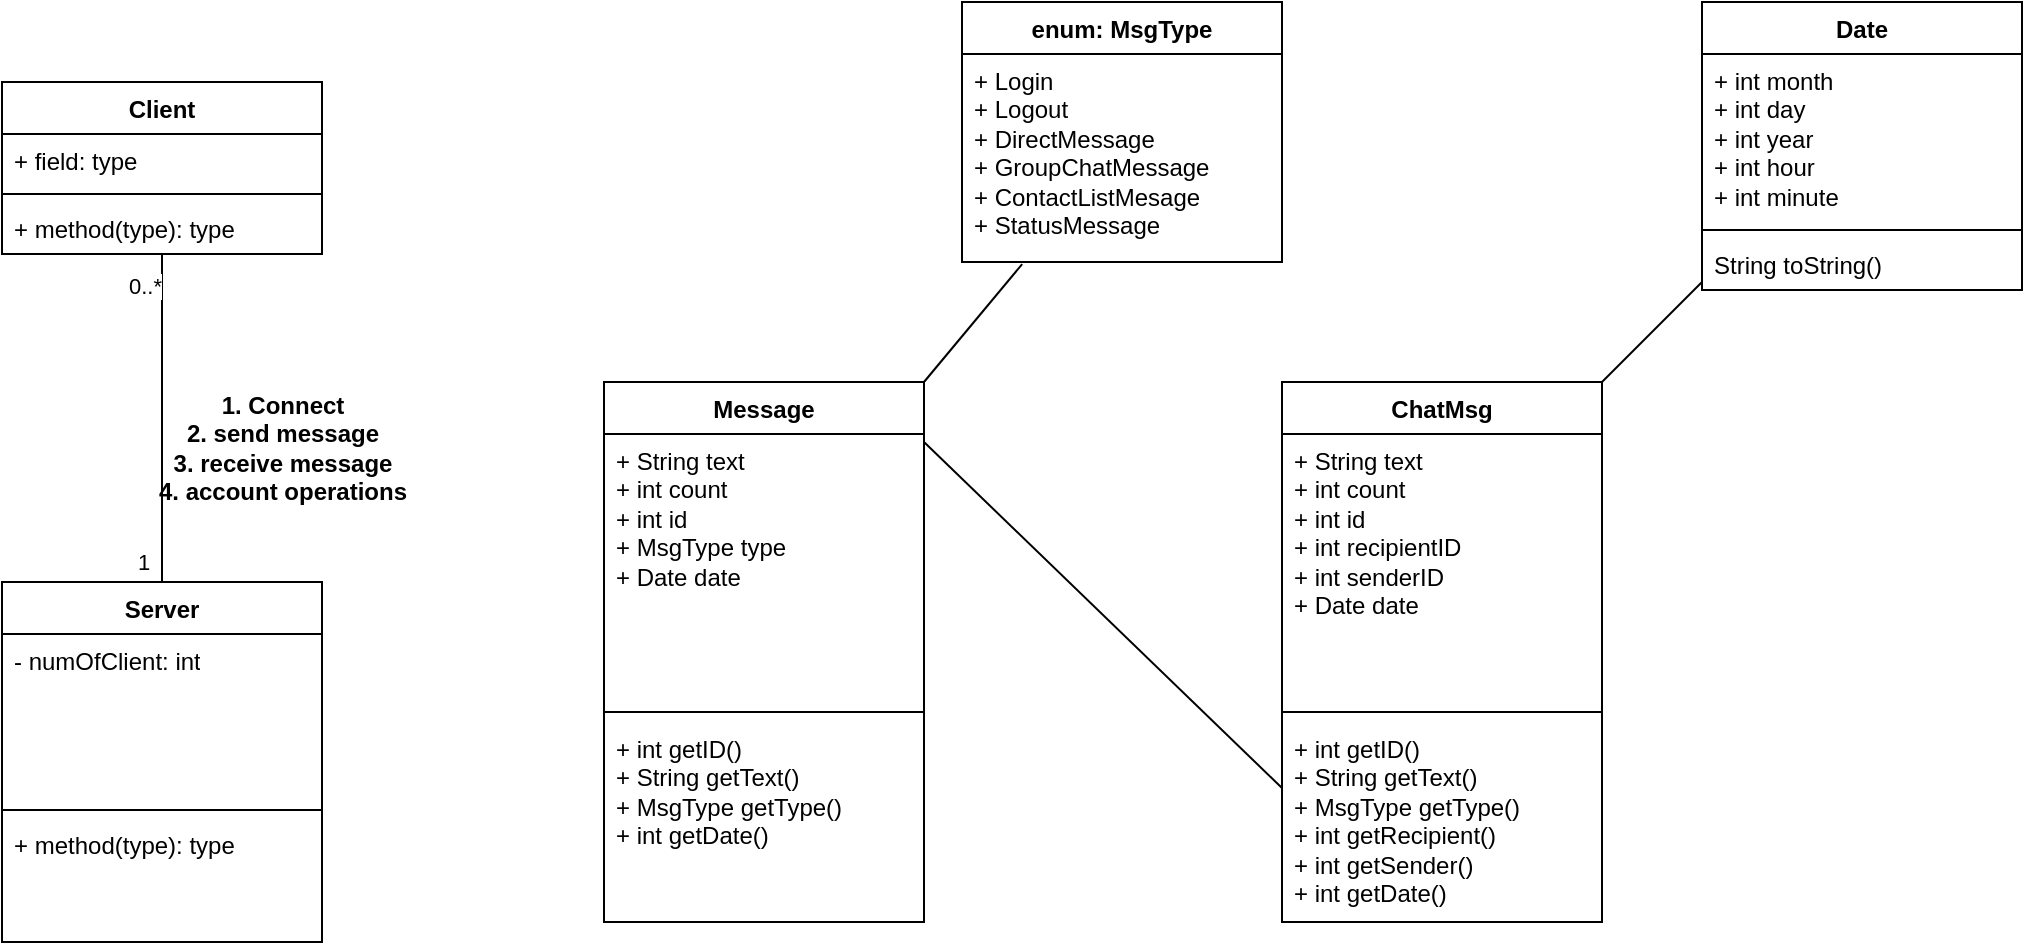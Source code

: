 <mxfile version="24.0.7" type="device" pages="3">
  <diagram name="Client-Server" id="sUV660QRLb9GWtnvWiSY">
    <mxGraphModel dx="1434" dy="746" grid="1" gridSize="10" guides="1" tooltips="1" connect="1" arrows="1" fold="1" page="1" pageScale="1" pageWidth="1654" pageHeight="1169" math="0" shadow="0">
      <root>
        <mxCell id="0" />
        <mxCell id="1" parent="0" />
        <mxCell id="hDeGk5-uMHuenBq9WoeG-1" value="Client" style="swimlane;fontStyle=1;align=center;verticalAlign=top;childLayout=stackLayout;horizontal=1;startSize=26;horizontalStack=0;resizeParent=1;resizeParentMax=0;resizeLast=0;collapsible=1;marginBottom=0;whiteSpace=wrap;html=1;" parent="1" vertex="1">
          <mxGeometry x="250" y="70" width="160" height="86" as="geometry" />
        </mxCell>
        <mxCell id="hDeGk5-uMHuenBq9WoeG-2" value="+ field: type" style="text;strokeColor=none;fillColor=none;align=left;verticalAlign=top;spacingLeft=4;spacingRight=4;overflow=hidden;rotatable=0;points=[[0,0.5],[1,0.5]];portConstraint=eastwest;whiteSpace=wrap;html=1;" parent="hDeGk5-uMHuenBq9WoeG-1" vertex="1">
          <mxGeometry y="26" width="160" height="26" as="geometry" />
        </mxCell>
        <mxCell id="hDeGk5-uMHuenBq9WoeG-3" value="" style="line;strokeWidth=1;fillColor=none;align=left;verticalAlign=middle;spacingTop=-1;spacingLeft=3;spacingRight=3;rotatable=0;labelPosition=right;points=[];portConstraint=eastwest;strokeColor=inherit;" parent="hDeGk5-uMHuenBq9WoeG-1" vertex="1">
          <mxGeometry y="52" width="160" height="8" as="geometry" />
        </mxCell>
        <mxCell id="hDeGk5-uMHuenBq9WoeG-4" value="+ method(type): type" style="text;strokeColor=none;fillColor=none;align=left;verticalAlign=top;spacingLeft=4;spacingRight=4;overflow=hidden;rotatable=0;points=[[0,0.5],[1,0.5]];portConstraint=eastwest;whiteSpace=wrap;html=1;" parent="hDeGk5-uMHuenBq9WoeG-1" vertex="1">
          <mxGeometry y="60" width="160" height="26" as="geometry" />
        </mxCell>
        <mxCell id="hDeGk5-uMHuenBq9WoeG-9" value="Server" style="swimlane;fontStyle=1;align=center;verticalAlign=top;childLayout=stackLayout;horizontal=1;startSize=26;horizontalStack=0;resizeParent=1;resizeParentMax=0;resizeLast=0;collapsible=1;marginBottom=0;whiteSpace=wrap;html=1;" parent="1" vertex="1">
          <mxGeometry x="250" y="320" width="160" height="180" as="geometry" />
        </mxCell>
        <mxCell id="hDeGk5-uMHuenBq9WoeG-10" value="- numOfClient: int&lt;div&gt;&lt;br/&gt;&lt;/div&gt;" style="text;strokeColor=none;fillColor=none;align=left;verticalAlign=top;spacingLeft=4;spacingRight=4;overflow=hidden;rotatable=0;points=[[0,0.5],[1,0.5]];portConstraint=eastwest;whiteSpace=wrap;html=1;" parent="hDeGk5-uMHuenBq9WoeG-9" vertex="1">
          <mxGeometry y="26" width="160" height="84" as="geometry" />
        </mxCell>
        <mxCell id="hDeGk5-uMHuenBq9WoeG-11" value="" style="line;strokeWidth=1;fillColor=none;align=left;verticalAlign=middle;spacingTop=-1;spacingLeft=3;spacingRight=3;rotatable=0;labelPosition=right;points=[];portConstraint=eastwest;strokeColor=inherit;" parent="hDeGk5-uMHuenBq9WoeG-9" vertex="1">
          <mxGeometry y="110" width="160" height="8" as="geometry" />
        </mxCell>
        <mxCell id="hDeGk5-uMHuenBq9WoeG-12" value="+ method(type): type" style="text;strokeColor=none;fillColor=none;align=left;verticalAlign=top;spacingLeft=4;spacingRight=4;overflow=hidden;rotatable=0;points=[[0,0.5],[1,0.5]];portConstraint=eastwest;whiteSpace=wrap;html=1;" parent="hDeGk5-uMHuenBq9WoeG-9" vertex="1">
          <mxGeometry y="118" width="160" height="62" as="geometry" />
        </mxCell>
        <mxCell id="hDeGk5-uMHuenBq9WoeG-13" value="" style="endArrow=none;html=1;edgeStyle=orthogonalEdgeStyle;rounded=0;exitX=0.5;exitY=0;exitDx=0;exitDy=0;" parent="1" source="hDeGk5-uMHuenBq9WoeG-9" target="hDeGk5-uMHuenBq9WoeG-1" edge="1">
          <mxGeometry relative="1" as="geometry">
            <mxPoint x="270" y="170" as="sourcePoint" />
            <mxPoint x="270" y="180" as="targetPoint" />
          </mxGeometry>
        </mxCell>
        <mxCell id="hDeGk5-uMHuenBq9WoeG-14" value="1" style="edgeLabel;resizable=0;html=1;align=left;verticalAlign=bottom;" parent="hDeGk5-uMHuenBq9WoeG-13" connectable="0" vertex="1">
          <mxGeometry x="-1" relative="1" as="geometry">
            <mxPoint x="-14" y="-2" as="offset" />
          </mxGeometry>
        </mxCell>
        <mxCell id="hDeGk5-uMHuenBq9WoeG-15" value="0..*" style="edgeLabel;resizable=0;html=1;align=right;verticalAlign=bottom;" parent="hDeGk5-uMHuenBq9WoeG-13" connectable="0" vertex="1">
          <mxGeometry x="1" relative="1" as="geometry">
            <mxPoint y="24" as="offset" />
          </mxGeometry>
        </mxCell>
        <mxCell id="Pb_GMYueLFtet9eYSyQK-1" value="1. Connect&lt;br&gt;2. send message&lt;br&gt;3. receive message&lt;br&gt;4. account operations" style="text;align=center;fontStyle=1;verticalAlign=middle;spacingLeft=3;spacingRight=3;strokeColor=none;rotatable=0;points=[[0,0.5],[1,0.5]];portConstraint=eastwest;html=1;" parent="1" vertex="1">
          <mxGeometry x="350" y="240" width="80" height="26" as="geometry" />
        </mxCell>
        <mxCell id="ZTpNmbSx1zbhIae3Pj05-1" value="Message" style="swimlane;fontStyle=1;align=center;verticalAlign=top;childLayout=stackLayout;horizontal=1;startSize=26;horizontalStack=0;resizeParent=1;resizeParentMax=0;resizeLast=0;collapsible=1;marginBottom=0;whiteSpace=wrap;html=1;" parent="1" vertex="1">
          <mxGeometry x="551" y="220" width="160" height="270" as="geometry" />
        </mxCell>
        <mxCell id="ZTpNmbSx1zbhIae3Pj05-2" value="+ String text&lt;div&gt;+ int count&lt;/div&gt;&lt;div&gt;+ int id&lt;/div&gt;&lt;div&gt;+ MsgType type&lt;/div&gt;&lt;div&gt;+ Date date&lt;/div&gt;" style="text;strokeColor=none;fillColor=none;align=left;verticalAlign=top;spacingLeft=4;spacingRight=4;overflow=hidden;rotatable=0;points=[[0,0.5],[1,0.5]];portConstraint=eastwest;whiteSpace=wrap;html=1;" parent="ZTpNmbSx1zbhIae3Pj05-1" vertex="1">
          <mxGeometry y="26" width="160" height="134" as="geometry" />
        </mxCell>
        <mxCell id="ZTpNmbSx1zbhIae3Pj05-3" value="" style="line;strokeWidth=1;fillColor=none;align=left;verticalAlign=middle;spacingTop=-1;spacingLeft=3;spacingRight=3;rotatable=0;labelPosition=right;points=[];portConstraint=eastwest;strokeColor=inherit;" parent="ZTpNmbSx1zbhIae3Pj05-1" vertex="1">
          <mxGeometry y="160" width="160" height="10" as="geometry" />
        </mxCell>
        <mxCell id="ZTpNmbSx1zbhIae3Pj05-4" value="+ int getID()&lt;div&gt;+ String getText()&lt;/div&gt;&lt;div&gt;+ MsgType getType()&lt;/div&gt;&lt;div&gt;&lt;span style=&quot;background-color: initial;&quot;&gt;+ int getDate()&lt;/span&gt;&lt;/div&gt;" style="text;strokeColor=none;fillColor=none;align=left;verticalAlign=top;spacingLeft=4;spacingRight=4;overflow=hidden;rotatable=0;points=[[0,0.5],[1,0.5]];portConstraint=eastwest;whiteSpace=wrap;html=1;" parent="ZTpNmbSx1zbhIae3Pj05-1" vertex="1">
          <mxGeometry y="170" width="160" height="100" as="geometry" />
        </mxCell>
        <mxCell id="A-PyiBiON7RzgaEijRrb-1" value="enum: MsgType" style="swimlane;fontStyle=1;align=center;verticalAlign=top;childLayout=stackLayout;horizontal=1;startSize=26;horizontalStack=0;resizeParent=1;resizeParentMax=0;resizeLast=0;collapsible=1;marginBottom=0;whiteSpace=wrap;html=1;" vertex="1" parent="1">
          <mxGeometry x="730" y="30" width="160" height="130" as="geometry" />
        </mxCell>
        <mxCell id="A-PyiBiON7RzgaEijRrb-2" value="+ Login&lt;div&gt;+ Logout&lt;/div&gt;&lt;div&gt;+ DirectMessage&lt;/div&gt;&lt;div&gt;+ GroupChatMessage&lt;/div&gt;&lt;div&gt;+ ContactListMesage&lt;/div&gt;&lt;div&gt;+ StatusMessage&lt;/div&gt;" style="text;strokeColor=none;fillColor=none;align=left;verticalAlign=top;spacingLeft=4;spacingRight=4;overflow=hidden;rotatable=0;points=[[0,0.5],[1,0.5]];portConstraint=eastwest;whiteSpace=wrap;html=1;" vertex="1" parent="A-PyiBiON7RzgaEijRrb-1">
          <mxGeometry y="26" width="160" height="104" as="geometry" />
        </mxCell>
        <mxCell id="A-PyiBiON7RzgaEijRrb-5" value="Date" style="swimlane;fontStyle=1;align=center;verticalAlign=top;childLayout=stackLayout;horizontal=1;startSize=26;horizontalStack=0;resizeParent=1;resizeParentMax=0;resizeLast=0;collapsible=1;marginBottom=0;whiteSpace=wrap;html=1;" vertex="1" parent="1">
          <mxGeometry x="1100" y="30" width="160" height="144" as="geometry" />
        </mxCell>
        <mxCell id="A-PyiBiON7RzgaEijRrb-6" value="+ int month&lt;div&gt;+ int day&lt;/div&gt;&lt;div&gt;+ int year&lt;/div&gt;&lt;div&gt;+ int hour&lt;/div&gt;&lt;div&gt;+ int minute&lt;/div&gt;&lt;div&gt;&lt;br&gt;&lt;/div&gt;" style="text;strokeColor=none;fillColor=none;align=left;verticalAlign=top;spacingLeft=4;spacingRight=4;overflow=hidden;rotatable=0;points=[[0,0.5],[1,0.5]];portConstraint=eastwest;whiteSpace=wrap;html=1;" vertex="1" parent="A-PyiBiON7RzgaEijRrb-5">
          <mxGeometry y="26" width="160" height="84" as="geometry" />
        </mxCell>
        <mxCell id="A-PyiBiON7RzgaEijRrb-7" value="" style="line;strokeWidth=1;fillColor=none;align=left;verticalAlign=middle;spacingTop=-1;spacingLeft=3;spacingRight=3;rotatable=0;labelPosition=right;points=[];portConstraint=eastwest;strokeColor=inherit;" vertex="1" parent="A-PyiBiON7RzgaEijRrb-5">
          <mxGeometry y="110" width="160" height="8" as="geometry" />
        </mxCell>
        <mxCell id="A-PyiBiON7RzgaEijRrb-8" value="String toString()" style="text;strokeColor=none;fillColor=none;align=left;verticalAlign=top;spacingLeft=4;spacingRight=4;overflow=hidden;rotatable=0;points=[[0,0.5],[1,0.5]];portConstraint=eastwest;whiteSpace=wrap;html=1;" vertex="1" parent="A-PyiBiON7RzgaEijRrb-5">
          <mxGeometry y="118" width="160" height="26" as="geometry" />
        </mxCell>
        <mxCell id="A-PyiBiON7RzgaEijRrb-9" value="ChatMsg" style="swimlane;fontStyle=1;align=center;verticalAlign=top;childLayout=stackLayout;horizontal=1;startSize=26;horizontalStack=0;resizeParent=1;resizeParentMax=0;resizeLast=0;collapsible=1;marginBottom=0;whiteSpace=wrap;html=1;" vertex="1" parent="1">
          <mxGeometry x="890" y="220" width="160" height="270" as="geometry" />
        </mxCell>
        <mxCell id="A-PyiBiON7RzgaEijRrb-10" value="+ String text&lt;div&gt;+ int count&lt;/div&gt;&lt;div&gt;+ int id&lt;/div&gt;&lt;div&gt;&lt;div&gt;+ int recipientID&lt;/div&gt;&lt;div&gt;+ int senderID&lt;/div&gt;&lt;/div&gt;&lt;div&gt;+ Date date&lt;/div&gt;" style="text;strokeColor=none;fillColor=none;align=left;verticalAlign=top;spacingLeft=4;spacingRight=4;overflow=hidden;rotatable=0;points=[[0,0.5],[1,0.5]];portConstraint=eastwest;whiteSpace=wrap;html=1;" vertex="1" parent="A-PyiBiON7RzgaEijRrb-9">
          <mxGeometry y="26" width="160" height="134" as="geometry" />
        </mxCell>
        <mxCell id="A-PyiBiON7RzgaEijRrb-11" value="" style="line;strokeWidth=1;fillColor=none;align=left;verticalAlign=middle;spacingTop=-1;spacingLeft=3;spacingRight=3;rotatable=0;labelPosition=right;points=[];portConstraint=eastwest;strokeColor=inherit;" vertex="1" parent="A-PyiBiON7RzgaEijRrb-9">
          <mxGeometry y="160" width="160" height="10" as="geometry" />
        </mxCell>
        <mxCell id="A-PyiBiON7RzgaEijRrb-12" value="+ int getID()&lt;div&gt;+ String getText()&lt;/div&gt;&lt;div&gt;+ MsgType getType()&lt;/div&gt;&lt;div&gt;+ int getRecipient()&lt;/div&gt;&lt;div&gt;+ int getSender()&lt;/div&gt;&lt;div&gt;+ int getDate()&lt;/div&gt;" style="text;strokeColor=none;fillColor=none;align=left;verticalAlign=top;spacingLeft=4;spacingRight=4;overflow=hidden;rotatable=0;points=[[0,0.5],[1,0.5]];portConstraint=eastwest;whiteSpace=wrap;html=1;" vertex="1" parent="A-PyiBiON7RzgaEijRrb-9">
          <mxGeometry y="170" width="160" height="100" as="geometry" />
        </mxCell>
        <mxCell id="A-PyiBiON7RzgaEijRrb-13" value="" style="endArrow=none;html=1;rounded=0;entryX=0.188;entryY=1.01;entryDx=0;entryDy=0;entryPerimeter=0;" edge="1" parent="1" target="A-PyiBiON7RzgaEijRrb-2">
          <mxGeometry width="50" height="50" relative="1" as="geometry">
            <mxPoint x="711" y="220" as="sourcePoint" />
            <mxPoint x="761" y="170" as="targetPoint" />
          </mxGeometry>
        </mxCell>
        <mxCell id="A-PyiBiON7RzgaEijRrb-14" value="" style="endArrow=none;html=1;rounded=0;entryX=0;entryY=0.33;entryDx=0;entryDy=0;entryPerimeter=0;" edge="1" parent="1" target="A-PyiBiON7RzgaEijRrb-12">
          <mxGeometry width="50" height="50" relative="1" as="geometry">
            <mxPoint x="711" y="250" as="sourcePoint" />
            <mxPoint x="761" y="200" as="targetPoint" />
          </mxGeometry>
        </mxCell>
        <mxCell id="A-PyiBiON7RzgaEijRrb-15" value="" style="endArrow=none;html=1;rounded=0;" edge="1" parent="1">
          <mxGeometry width="50" height="50" relative="1" as="geometry">
            <mxPoint x="1050" y="220" as="sourcePoint" />
            <mxPoint x="1100" y="170" as="targetPoint" />
          </mxGeometry>
        </mxCell>
      </root>
    </mxGraphModel>
  </diagram>
  <diagram id="7dEEv1CiIGa3f9v5cvAZ" name="Client">
    <mxGraphModel dx="1080" dy="615" grid="1" gridSize="10" guides="1" tooltips="1" connect="1" arrows="1" fold="1" page="1" pageScale="1" pageWidth="1654" pageHeight="1169" math="0" shadow="0">
      <root>
        <mxCell id="0" />
        <mxCell id="1" parent="0" />
        <mxCell id="qlGP9i0c9qMwpgche674-63" value="" style="html=1;whiteSpace=wrap;" parent="1" vertex="1">
          <mxGeometry x="310" y="170" width="740" height="580" as="geometry" />
        </mxCell>
        <mxCell id="49RTNiTCRd8xEN8y8V98-1" value="GUI" style="swimlane;fontStyle=1;align=center;verticalAlign=top;childLayout=stackLayout;horizontal=1;startSize=26;horizontalStack=0;resizeParent=1;resizeParentMax=0;resizeLast=0;collapsible=1;marginBottom=0;whiteSpace=wrap;html=1;" parent="1" vertex="1">
          <mxGeometry x="370" y="210" width="160" height="86" as="geometry" />
        </mxCell>
        <mxCell id="49RTNiTCRd8xEN8y8V98-2" value="+ field: type" style="text;strokeColor=none;fillColor=none;align=left;verticalAlign=top;spacingLeft=4;spacingRight=4;overflow=hidden;rotatable=0;points=[[0,0.5],[1,0.5]];portConstraint=eastwest;whiteSpace=wrap;html=1;" parent="49RTNiTCRd8xEN8y8V98-1" vertex="1">
          <mxGeometry y="26" width="160" height="26" as="geometry" />
        </mxCell>
        <mxCell id="49RTNiTCRd8xEN8y8V98-3" value="" style="line;strokeWidth=1;fillColor=none;align=left;verticalAlign=middle;spacingTop=-1;spacingLeft=3;spacingRight=3;rotatable=0;labelPosition=right;points=[];portConstraint=eastwest;strokeColor=inherit;" parent="49RTNiTCRd8xEN8y8V98-1" vertex="1">
          <mxGeometry y="52" width="160" height="8" as="geometry" />
        </mxCell>
        <mxCell id="49RTNiTCRd8xEN8y8V98-4" value="+ method(type): type" style="text;strokeColor=none;fillColor=none;align=left;verticalAlign=top;spacingLeft=4;spacingRight=4;overflow=hidden;rotatable=0;points=[[0,0.5],[1,0.5]];portConstraint=eastwest;whiteSpace=wrap;html=1;" parent="49RTNiTCRd8xEN8y8V98-1" vertex="1">
          <mxGeometry y="60" width="160" height="26" as="geometry" />
        </mxCell>
        <mxCell id="49RTNiTCRd8xEN8y8V98-5" value="Model" style="swimlane;fontStyle=1;align=center;verticalAlign=top;childLayout=stackLayout;horizontal=1;startSize=26;horizontalStack=0;resizeParent=1;resizeParentMax=0;resizeLast=0;collapsible=1;marginBottom=0;whiteSpace=wrap;html=1;" parent="1" vertex="1">
          <mxGeometry x="830" y="210" width="160" height="86" as="geometry" />
        </mxCell>
        <mxCell id="49RTNiTCRd8xEN8y8V98-6" value="+ field: type" style="text;strokeColor=none;fillColor=none;align=left;verticalAlign=top;spacingLeft=4;spacingRight=4;overflow=hidden;rotatable=0;points=[[0,0.5],[1,0.5]];portConstraint=eastwest;whiteSpace=wrap;html=1;" parent="49RTNiTCRd8xEN8y8V98-5" vertex="1">
          <mxGeometry y="26" width="160" height="26" as="geometry" />
        </mxCell>
        <mxCell id="49RTNiTCRd8xEN8y8V98-7" value="" style="line;strokeWidth=1;fillColor=none;align=left;verticalAlign=middle;spacingTop=-1;spacingLeft=3;spacingRight=3;rotatable=0;labelPosition=right;points=[];portConstraint=eastwest;strokeColor=inherit;" parent="49RTNiTCRd8xEN8y8V98-5" vertex="1">
          <mxGeometry y="52" width="160" height="8" as="geometry" />
        </mxCell>
        <mxCell id="49RTNiTCRd8xEN8y8V98-8" value="+ method(type): type" style="text;strokeColor=none;fillColor=none;align=left;verticalAlign=top;spacingLeft=4;spacingRight=4;overflow=hidden;rotatable=0;points=[[0,0.5],[1,0.5]];portConstraint=eastwest;whiteSpace=wrap;html=1;" parent="49RTNiTCRd8xEN8y8V98-5" vertex="1">
          <mxGeometry y="60" width="160" height="26" as="geometry" />
        </mxCell>
        <mxCell id="49RTNiTCRd8xEN8y8V98-9" value="Controller" style="swimlane;fontStyle=1;align=center;verticalAlign=top;childLayout=stackLayout;horizontal=1;startSize=26;horizontalStack=0;resizeParent=1;resizeParentMax=0;resizeLast=0;collapsible=1;marginBottom=0;whiteSpace=wrap;html=1;" parent="1" vertex="1">
          <mxGeometry x="580" y="330" width="160" height="86" as="geometry" />
        </mxCell>
        <mxCell id="49RTNiTCRd8xEN8y8V98-10" value="+ field: type" style="text;strokeColor=none;fillColor=none;align=left;verticalAlign=top;spacingLeft=4;spacingRight=4;overflow=hidden;rotatable=0;points=[[0,0.5],[1,0.5]];portConstraint=eastwest;whiteSpace=wrap;html=1;" parent="49RTNiTCRd8xEN8y8V98-9" vertex="1">
          <mxGeometry y="26" width="160" height="26" as="geometry" />
        </mxCell>
        <mxCell id="49RTNiTCRd8xEN8y8V98-11" value="" style="line;strokeWidth=1;fillColor=none;align=left;verticalAlign=middle;spacingTop=-1;spacingLeft=3;spacingRight=3;rotatable=0;labelPosition=right;points=[];portConstraint=eastwest;strokeColor=inherit;" parent="49RTNiTCRd8xEN8y8V98-9" vertex="1">
          <mxGeometry y="52" width="160" height="8" as="geometry" />
        </mxCell>
        <mxCell id="49RTNiTCRd8xEN8y8V98-12" value="+ method(type): type" style="text;strokeColor=none;fillColor=none;align=left;verticalAlign=top;spacingLeft=4;spacingRight=4;overflow=hidden;rotatable=0;points=[[0,0.5],[1,0.5]];portConstraint=eastwest;whiteSpace=wrap;html=1;" parent="49RTNiTCRd8xEN8y8V98-9" vertex="1">
          <mxGeometry y="60" width="160" height="26" as="geometry" />
        </mxCell>
        <mxCell id="qlGP9i0c9qMwpgche674-1" value="Direct Message Controller" style="swimlane;fontStyle=1;align=center;verticalAlign=top;childLayout=stackLayout;horizontal=1;startSize=26;horizontalStack=0;resizeParent=1;resizeParentMax=0;resizeLast=0;collapsible=1;marginBottom=0;whiteSpace=wrap;html=1;" parent="1" vertex="1">
          <mxGeometry x="330" y="490" width="160" height="86" as="geometry" />
        </mxCell>
        <mxCell id="qlGP9i0c9qMwpgche674-2" value="+ field: type" style="text;strokeColor=none;fillColor=none;align=left;verticalAlign=top;spacingLeft=4;spacingRight=4;overflow=hidden;rotatable=0;points=[[0,0.5],[1,0.5]];portConstraint=eastwest;whiteSpace=wrap;html=1;" parent="qlGP9i0c9qMwpgche674-1" vertex="1">
          <mxGeometry y="26" width="160" height="26" as="geometry" />
        </mxCell>
        <mxCell id="qlGP9i0c9qMwpgche674-3" value="" style="line;strokeWidth=1;fillColor=none;align=left;verticalAlign=middle;spacingTop=-1;spacingLeft=3;spacingRight=3;rotatable=0;labelPosition=right;points=[];portConstraint=eastwest;strokeColor=inherit;" parent="qlGP9i0c9qMwpgche674-1" vertex="1">
          <mxGeometry y="52" width="160" height="8" as="geometry" />
        </mxCell>
        <mxCell id="qlGP9i0c9qMwpgche674-4" value="+ method(type): type" style="text;strokeColor=none;fillColor=none;align=left;verticalAlign=top;spacingLeft=4;spacingRight=4;overflow=hidden;rotatable=0;points=[[0,0.5],[1,0.5]];portConstraint=eastwest;whiteSpace=wrap;html=1;" parent="qlGP9i0c9qMwpgche674-1" vertex="1">
          <mxGeometry y="60" width="160" height="26" as="geometry" />
        </mxCell>
        <mxCell id="qlGP9i0c9qMwpgche674-5" value="Group Message Controller" style="swimlane;fontStyle=1;align=center;verticalAlign=top;childLayout=stackLayout;horizontal=1;startSize=26;horizontalStack=0;resizeParent=1;resizeParentMax=0;resizeLast=0;collapsible=1;marginBottom=0;whiteSpace=wrap;html=1;" parent="1" vertex="1">
          <mxGeometry x="510" y="490" width="160" height="86" as="geometry" />
        </mxCell>
        <mxCell id="qlGP9i0c9qMwpgche674-6" value="+ field: type" style="text;strokeColor=none;fillColor=none;align=left;verticalAlign=top;spacingLeft=4;spacingRight=4;overflow=hidden;rotatable=0;points=[[0,0.5],[1,0.5]];portConstraint=eastwest;whiteSpace=wrap;html=1;" parent="qlGP9i0c9qMwpgche674-5" vertex="1">
          <mxGeometry y="26" width="160" height="26" as="geometry" />
        </mxCell>
        <mxCell id="qlGP9i0c9qMwpgche674-7" value="" style="line;strokeWidth=1;fillColor=none;align=left;verticalAlign=middle;spacingTop=-1;spacingLeft=3;spacingRight=3;rotatable=0;labelPosition=right;points=[];portConstraint=eastwest;strokeColor=inherit;" parent="qlGP9i0c9qMwpgche674-5" vertex="1">
          <mxGeometry y="52" width="160" height="8" as="geometry" />
        </mxCell>
        <mxCell id="qlGP9i0c9qMwpgche674-8" value="+ method(type): type" style="text;strokeColor=none;fillColor=none;align=left;verticalAlign=top;spacingLeft=4;spacingRight=4;overflow=hidden;rotatable=0;points=[[0,0.5],[1,0.5]];portConstraint=eastwest;whiteSpace=wrap;html=1;" parent="qlGP9i0c9qMwpgche674-5" vertex="1">
          <mxGeometry y="60" width="160" height="26" as="geometry" />
        </mxCell>
        <mxCell id="qlGP9i0c9qMwpgche674-9" value="App Setting Controller" style="swimlane;fontStyle=1;align=center;verticalAlign=top;childLayout=stackLayout;horizontal=1;startSize=26;horizontalStack=0;resizeParent=1;resizeParentMax=0;resizeLast=0;collapsible=1;marginBottom=0;whiteSpace=wrap;html=1;" parent="1" vertex="1">
          <mxGeometry x="690" y="490" width="160" height="86" as="geometry" />
        </mxCell>
        <mxCell id="qlGP9i0c9qMwpgche674-10" value="+ field: type" style="text;strokeColor=none;fillColor=none;align=left;verticalAlign=top;spacingLeft=4;spacingRight=4;overflow=hidden;rotatable=0;points=[[0,0.5],[1,0.5]];portConstraint=eastwest;whiteSpace=wrap;html=1;" parent="qlGP9i0c9qMwpgche674-9" vertex="1">
          <mxGeometry y="26" width="160" height="26" as="geometry" />
        </mxCell>
        <mxCell id="qlGP9i0c9qMwpgche674-11" value="" style="line;strokeWidth=1;fillColor=none;align=left;verticalAlign=middle;spacingTop=-1;spacingLeft=3;spacingRight=3;rotatable=0;labelPosition=right;points=[];portConstraint=eastwest;strokeColor=inherit;" parent="qlGP9i0c9qMwpgche674-9" vertex="1">
          <mxGeometry y="52" width="160" height="8" as="geometry" />
        </mxCell>
        <mxCell id="qlGP9i0c9qMwpgche674-12" value="+ method(type): type" style="text;strokeColor=none;fillColor=none;align=left;verticalAlign=top;spacingLeft=4;spacingRight=4;overflow=hidden;rotatable=0;points=[[0,0.5],[1,0.5]];portConstraint=eastwest;whiteSpace=wrap;html=1;" parent="qlGP9i0c9qMwpgche674-9" vertex="1">
          <mxGeometry y="60" width="160" height="26" as="geometry" />
        </mxCell>
        <mxCell id="qlGP9i0c9qMwpgche674-13" value="Directory Controller" style="swimlane;fontStyle=1;align=center;verticalAlign=top;childLayout=stackLayout;horizontal=1;startSize=26;horizontalStack=0;resizeParent=1;resizeParentMax=0;resizeLast=0;collapsible=1;marginBottom=0;whiteSpace=wrap;html=1;" parent="1" vertex="1">
          <mxGeometry x="870" y="490" width="160" height="86" as="geometry" />
        </mxCell>
        <mxCell id="qlGP9i0c9qMwpgche674-14" value="+ field: type" style="text;strokeColor=none;fillColor=none;align=left;verticalAlign=top;spacingLeft=4;spacingRight=4;overflow=hidden;rotatable=0;points=[[0,0.5],[1,0.5]];portConstraint=eastwest;whiteSpace=wrap;html=1;" parent="qlGP9i0c9qMwpgche674-13" vertex="1">
          <mxGeometry y="26" width="160" height="26" as="geometry" />
        </mxCell>
        <mxCell id="qlGP9i0c9qMwpgche674-15" value="" style="line;strokeWidth=1;fillColor=none;align=left;verticalAlign=middle;spacingTop=-1;spacingLeft=3;spacingRight=3;rotatable=0;labelPosition=right;points=[];portConstraint=eastwest;strokeColor=inherit;" parent="qlGP9i0c9qMwpgche674-13" vertex="1">
          <mxGeometry y="52" width="160" height="8" as="geometry" />
        </mxCell>
        <mxCell id="qlGP9i0c9qMwpgche674-16" value="+ method(type): type" style="text;strokeColor=none;fillColor=none;align=left;verticalAlign=top;spacingLeft=4;spacingRight=4;overflow=hidden;rotatable=0;points=[[0,0.5],[1,0.5]];portConstraint=eastwest;whiteSpace=wrap;html=1;" parent="qlGP9i0c9qMwpgche674-13" vertex="1">
          <mxGeometry y="60" width="160" height="26" as="geometry" />
        </mxCell>
        <mxCell id="qlGP9i0c9qMwpgche674-17" value="Direct Message" style="swimlane;fontStyle=1;align=center;verticalAlign=top;childLayout=stackLayout;horizontal=1;startSize=26;horizontalStack=0;resizeParent=1;resizeParentMax=0;resizeLast=0;collapsible=1;marginBottom=0;whiteSpace=wrap;html=1;" parent="1" vertex="1">
          <mxGeometry x="330" y="630" width="160" height="86" as="geometry" />
        </mxCell>
        <mxCell id="qlGP9i0c9qMwpgche674-18" value="+ field: type" style="text;strokeColor=none;fillColor=none;align=left;verticalAlign=top;spacingLeft=4;spacingRight=4;overflow=hidden;rotatable=0;points=[[0,0.5],[1,0.5]];portConstraint=eastwest;whiteSpace=wrap;html=1;" parent="qlGP9i0c9qMwpgche674-17" vertex="1">
          <mxGeometry y="26" width="160" height="26" as="geometry" />
        </mxCell>
        <mxCell id="qlGP9i0c9qMwpgche674-19" value="" style="line;strokeWidth=1;fillColor=none;align=left;verticalAlign=middle;spacingTop=-1;spacingLeft=3;spacingRight=3;rotatable=0;labelPosition=right;points=[];portConstraint=eastwest;strokeColor=inherit;" parent="qlGP9i0c9qMwpgche674-17" vertex="1">
          <mxGeometry y="52" width="160" height="8" as="geometry" />
        </mxCell>
        <mxCell id="qlGP9i0c9qMwpgche674-20" value="+ method(type): type" style="text;strokeColor=none;fillColor=none;align=left;verticalAlign=top;spacingLeft=4;spacingRight=4;overflow=hidden;rotatable=0;points=[[0,0.5],[1,0.5]];portConstraint=eastwest;whiteSpace=wrap;html=1;" parent="qlGP9i0c9qMwpgche674-17" vertex="1">
          <mxGeometry y="60" width="160" height="26" as="geometry" />
        </mxCell>
        <mxCell id="qlGP9i0c9qMwpgche674-21" value="Group Message" style="swimlane;fontStyle=1;align=center;verticalAlign=top;childLayout=stackLayout;horizontal=1;startSize=26;horizontalStack=0;resizeParent=1;resizeParentMax=0;resizeLast=0;collapsible=1;marginBottom=0;whiteSpace=wrap;html=1;" parent="1" vertex="1">
          <mxGeometry x="510" y="630" width="160" height="86" as="geometry" />
        </mxCell>
        <mxCell id="qlGP9i0c9qMwpgche674-22" value="+ field: type" style="text;strokeColor=none;fillColor=none;align=left;verticalAlign=top;spacingLeft=4;spacingRight=4;overflow=hidden;rotatable=0;points=[[0,0.5],[1,0.5]];portConstraint=eastwest;whiteSpace=wrap;html=1;" parent="qlGP9i0c9qMwpgche674-21" vertex="1">
          <mxGeometry y="26" width="160" height="26" as="geometry" />
        </mxCell>
        <mxCell id="qlGP9i0c9qMwpgche674-23" value="" style="line;strokeWidth=1;fillColor=none;align=left;verticalAlign=middle;spacingTop=-1;spacingLeft=3;spacingRight=3;rotatable=0;labelPosition=right;points=[];portConstraint=eastwest;strokeColor=inherit;" parent="qlGP9i0c9qMwpgche674-21" vertex="1">
          <mxGeometry y="52" width="160" height="8" as="geometry" />
        </mxCell>
        <mxCell id="qlGP9i0c9qMwpgche674-24" value="+ method(type): type" style="text;strokeColor=none;fillColor=none;align=left;verticalAlign=top;spacingLeft=4;spacingRight=4;overflow=hidden;rotatable=0;points=[[0,0.5],[1,0.5]];portConstraint=eastwest;whiteSpace=wrap;html=1;" parent="qlGP9i0c9qMwpgche674-21" vertex="1">
          <mxGeometry y="60" width="160" height="26" as="geometry" />
        </mxCell>
        <mxCell id="qlGP9i0c9qMwpgche674-25" value="App Setting" style="swimlane;fontStyle=1;align=center;verticalAlign=top;childLayout=stackLayout;horizontal=1;startSize=26;horizontalStack=0;resizeParent=1;resizeParentMax=0;resizeLast=0;collapsible=1;marginBottom=0;whiteSpace=wrap;html=1;" parent="1" vertex="1">
          <mxGeometry x="690" y="630" width="160" height="86" as="geometry" />
        </mxCell>
        <mxCell id="qlGP9i0c9qMwpgche674-26" value="+ field: type" style="text;strokeColor=none;fillColor=none;align=left;verticalAlign=top;spacingLeft=4;spacingRight=4;overflow=hidden;rotatable=0;points=[[0,0.5],[1,0.5]];portConstraint=eastwest;whiteSpace=wrap;html=1;" parent="qlGP9i0c9qMwpgche674-25" vertex="1">
          <mxGeometry y="26" width="160" height="26" as="geometry" />
        </mxCell>
        <mxCell id="qlGP9i0c9qMwpgche674-27" value="" style="line;strokeWidth=1;fillColor=none;align=left;verticalAlign=middle;spacingTop=-1;spacingLeft=3;spacingRight=3;rotatable=0;labelPosition=right;points=[];portConstraint=eastwest;strokeColor=inherit;" parent="qlGP9i0c9qMwpgche674-25" vertex="1">
          <mxGeometry y="52" width="160" height="8" as="geometry" />
        </mxCell>
        <mxCell id="qlGP9i0c9qMwpgche674-28" value="+ method(type): type" style="text;strokeColor=none;fillColor=none;align=left;verticalAlign=top;spacingLeft=4;spacingRight=4;overflow=hidden;rotatable=0;points=[[0,0.5],[1,0.5]];portConstraint=eastwest;whiteSpace=wrap;html=1;" parent="qlGP9i0c9qMwpgche674-25" vertex="1">
          <mxGeometry y="60" width="160" height="26" as="geometry" />
        </mxCell>
        <mxCell id="qlGP9i0c9qMwpgche674-29" value="Directory" style="swimlane;fontStyle=1;align=center;verticalAlign=top;childLayout=stackLayout;horizontal=1;startSize=26;horizontalStack=0;resizeParent=1;resizeParentMax=0;resizeLast=0;collapsible=1;marginBottom=0;whiteSpace=wrap;html=1;" parent="1" vertex="1">
          <mxGeometry x="870" y="630" width="160" height="86" as="geometry" />
        </mxCell>
        <mxCell id="qlGP9i0c9qMwpgche674-30" value="+ field: type" style="text;strokeColor=none;fillColor=none;align=left;verticalAlign=top;spacingLeft=4;spacingRight=4;overflow=hidden;rotatable=0;points=[[0,0.5],[1,0.5]];portConstraint=eastwest;whiteSpace=wrap;html=1;" parent="qlGP9i0c9qMwpgche674-29" vertex="1">
          <mxGeometry y="26" width="160" height="26" as="geometry" />
        </mxCell>
        <mxCell id="qlGP9i0c9qMwpgche674-31" value="" style="line;strokeWidth=1;fillColor=none;align=left;verticalAlign=middle;spacingTop=-1;spacingLeft=3;spacingRight=3;rotatable=0;labelPosition=right;points=[];portConstraint=eastwest;strokeColor=inherit;" parent="qlGP9i0c9qMwpgche674-29" vertex="1">
          <mxGeometry y="52" width="160" height="8" as="geometry" />
        </mxCell>
        <mxCell id="qlGP9i0c9qMwpgche674-32" value="+ method(type): type" style="text;strokeColor=none;fillColor=none;align=left;verticalAlign=top;spacingLeft=4;spacingRight=4;overflow=hidden;rotatable=0;points=[[0,0.5],[1,0.5]];portConstraint=eastwest;whiteSpace=wrap;html=1;" parent="qlGP9i0c9qMwpgche674-29" vertex="1">
          <mxGeometry y="60" width="160" height="26" as="geometry" />
        </mxCell>
        <mxCell id="qlGP9i0c9qMwpgche674-36" value="" style="endArrow=none;html=1;rounded=0;exitX=0.5;exitY=0;exitDx=0;exitDy=0;entryX=0.5;entryY=1.038;entryDx=0;entryDy=0;entryPerimeter=0;" parent="1" source="qlGP9i0c9qMwpgche674-17" target="qlGP9i0c9qMwpgche674-4" edge="1">
          <mxGeometry relative="1" as="geometry">
            <mxPoint x="370" y="610" as="sourcePoint" />
            <mxPoint x="530" y="610" as="targetPoint" />
          </mxGeometry>
        </mxCell>
        <mxCell id="qlGP9i0c9qMwpgche674-37" value="0..*" style="edgeLabel;resizable=0;html=1;align=left;verticalAlign=bottom;" parent="qlGP9i0c9qMwpgche674-36" connectable="0" vertex="1">
          <mxGeometry x="-1" relative="1" as="geometry" />
        </mxCell>
        <mxCell id="qlGP9i0c9qMwpgche674-38" value="1" style="edgeLabel;resizable=0;html=1;align=right;verticalAlign=bottom;" parent="qlGP9i0c9qMwpgche674-36" connectable="0" vertex="1">
          <mxGeometry x="1" relative="1" as="geometry">
            <mxPoint y="23" as="offset" />
          </mxGeometry>
        </mxCell>
        <mxCell id="qlGP9i0c9qMwpgche674-39" value="" style="endArrow=none;html=1;rounded=0;exitX=0.5;exitY=0;exitDx=0;exitDy=0;entryX=0.5;entryY=1.038;entryDx=0;entryDy=0;entryPerimeter=0;" parent="1" edge="1">
          <mxGeometry relative="1" as="geometry">
            <mxPoint x="589.5" y="629" as="sourcePoint" />
            <mxPoint x="589.5" y="576" as="targetPoint" />
          </mxGeometry>
        </mxCell>
        <mxCell id="qlGP9i0c9qMwpgche674-40" value="0..*" style="edgeLabel;resizable=0;html=1;align=left;verticalAlign=bottom;" parent="qlGP9i0c9qMwpgche674-39" connectable="0" vertex="1">
          <mxGeometry x="-1" relative="1" as="geometry" />
        </mxCell>
        <mxCell id="qlGP9i0c9qMwpgche674-41" value="1" style="edgeLabel;resizable=0;html=1;align=right;verticalAlign=bottom;" parent="qlGP9i0c9qMwpgche674-39" connectable="0" vertex="1">
          <mxGeometry x="1" relative="1" as="geometry">
            <mxPoint y="23" as="offset" />
          </mxGeometry>
        </mxCell>
        <mxCell id="qlGP9i0c9qMwpgche674-42" value="" style="endArrow=none;html=1;rounded=0;exitX=0.5;exitY=0;exitDx=0;exitDy=0;entryX=0.5;entryY=1.038;entryDx=0;entryDy=0;entryPerimeter=0;" parent="1" edge="1">
          <mxGeometry relative="1" as="geometry">
            <mxPoint x="769.5" y="629" as="sourcePoint" />
            <mxPoint x="769.5" y="576" as="targetPoint" />
          </mxGeometry>
        </mxCell>
        <mxCell id="qlGP9i0c9qMwpgche674-43" value="1" style="edgeLabel;resizable=0;html=1;align=left;verticalAlign=bottom;" parent="qlGP9i0c9qMwpgche674-42" connectable="0" vertex="1">
          <mxGeometry x="-1" relative="1" as="geometry" />
        </mxCell>
        <mxCell id="qlGP9i0c9qMwpgche674-44" value="1" style="edgeLabel;resizable=0;html=1;align=right;verticalAlign=bottom;" parent="qlGP9i0c9qMwpgche674-42" connectable="0" vertex="1">
          <mxGeometry x="1" relative="1" as="geometry">
            <mxPoint y="23" as="offset" />
          </mxGeometry>
        </mxCell>
        <mxCell id="qlGP9i0c9qMwpgche674-45" value="" style="endArrow=none;html=1;rounded=0;exitX=0.5;exitY=0;exitDx=0;exitDy=0;entryX=0.5;entryY=1.038;entryDx=0;entryDy=0;entryPerimeter=0;" parent="1" edge="1">
          <mxGeometry relative="1" as="geometry">
            <mxPoint x="949.5" y="629" as="sourcePoint" />
            <mxPoint x="949.5" y="576" as="targetPoint" />
          </mxGeometry>
        </mxCell>
        <mxCell id="qlGP9i0c9qMwpgche674-46" value="1" style="edgeLabel;resizable=0;html=1;align=left;verticalAlign=bottom;" parent="qlGP9i0c9qMwpgche674-45" connectable="0" vertex="1">
          <mxGeometry x="-1" relative="1" as="geometry" />
        </mxCell>
        <mxCell id="qlGP9i0c9qMwpgche674-47" value="1" style="edgeLabel;resizable=0;html=1;align=right;verticalAlign=bottom;" parent="qlGP9i0c9qMwpgche674-45" connectable="0" vertex="1">
          <mxGeometry x="1" relative="1" as="geometry">
            <mxPoint y="23" as="offset" />
          </mxGeometry>
        </mxCell>
        <mxCell id="qlGP9i0c9qMwpgche674-48" value="" style="endArrow=open;endFill=1;endSize=12;html=1;rounded=0;entryX=0.497;entryY=1.154;entryDx=0;entryDy=0;entryPerimeter=0;exitX=0.5;exitY=0;exitDx=0;exitDy=0;" parent="1" source="qlGP9i0c9qMwpgche674-1" target="49RTNiTCRd8xEN8y8V98-12" edge="1">
          <mxGeometry width="160" relative="1" as="geometry">
            <mxPoint x="410" y="480" as="sourcePoint" />
            <mxPoint x="570" y="480" as="targetPoint" />
          </mxGeometry>
        </mxCell>
        <mxCell id="qlGP9i0c9qMwpgche674-49" value="" style="endArrow=open;endFill=1;endSize=12;html=1;rounded=0;exitX=0.5;exitY=0;exitDx=0;exitDy=0;" parent="1" source="qlGP9i0c9qMwpgche674-5" edge="1">
          <mxGeometry width="160" relative="1" as="geometry">
            <mxPoint x="670" y="520" as="sourcePoint" />
            <mxPoint x="660" y="420" as="targetPoint" />
          </mxGeometry>
        </mxCell>
        <mxCell id="qlGP9i0c9qMwpgche674-50" value="" style="endArrow=open;endFill=1;endSize=12;html=1;rounded=0;exitX=0.5;exitY=0;exitDx=0;exitDy=0;" parent="1" source="qlGP9i0c9qMwpgche674-9" edge="1">
          <mxGeometry width="160" relative="1" as="geometry">
            <mxPoint x="600" y="500" as="sourcePoint" />
            <mxPoint x="660" y="420" as="targetPoint" />
          </mxGeometry>
        </mxCell>
        <mxCell id="qlGP9i0c9qMwpgche674-51" value="" style="endArrow=open;endFill=1;endSize=12;html=1;rounded=0;exitX=0.5;exitY=0;exitDx=0;exitDy=0;" parent="1" source="qlGP9i0c9qMwpgche674-13" edge="1">
          <mxGeometry width="160" relative="1" as="geometry">
            <mxPoint x="610" y="510" as="sourcePoint" />
            <mxPoint x="660" y="420" as="targetPoint" />
          </mxGeometry>
        </mxCell>
        <mxCell id="qlGP9i0c9qMwpgche674-52" value="" style="endArrow=none;html=1;rounded=0;exitX=0.5;exitY=0;exitDx=0;exitDy=0;entryX=0.5;entryY=1.038;entryDx=0;entryDy=0;entryPerimeter=0;" parent="1" source="49RTNiTCRd8xEN8y8V98-9" edge="1">
          <mxGeometry relative="1" as="geometry">
            <mxPoint x="909.5" y="349" as="sourcePoint" />
            <mxPoint x="909.5" y="296" as="targetPoint" />
          </mxGeometry>
        </mxCell>
        <mxCell id="qlGP9i0c9qMwpgche674-53" value="1" style="edgeLabel;resizable=0;html=1;align=left;verticalAlign=bottom;" parent="qlGP9i0c9qMwpgche674-52" connectable="0" vertex="1">
          <mxGeometry x="-1" relative="1" as="geometry">
            <mxPoint x="40" y="-10" as="offset" />
          </mxGeometry>
        </mxCell>
        <mxCell id="qlGP9i0c9qMwpgche674-54" value="1" style="edgeLabel;resizable=0;html=1;align=right;verticalAlign=bottom;" parent="qlGP9i0c9qMwpgche674-52" connectable="0" vertex="1">
          <mxGeometry x="1" relative="1" as="geometry">
            <mxPoint x="-10" y="23" as="offset" />
          </mxGeometry>
        </mxCell>
        <mxCell id="qlGP9i0c9qMwpgche674-55" value="" style="endArrow=none;html=1;rounded=0;entryX=0.444;entryY=1.038;entryDx=0;entryDy=0;entryPerimeter=0;exitX=0.5;exitY=0;exitDx=0;exitDy=0;" parent="1" source="49RTNiTCRd8xEN8y8V98-9" target="49RTNiTCRd8xEN8y8V98-4" edge="1">
          <mxGeometry relative="1" as="geometry">
            <mxPoint x="615.44" y="310" as="sourcePoint" />
            <mxPoint x="400.0" y="310.498" as="targetPoint" />
          </mxGeometry>
        </mxCell>
        <mxCell id="qlGP9i0c9qMwpgche674-56" value="1" style="edgeLabel;resizable=0;html=1;align=left;verticalAlign=bottom;" parent="qlGP9i0c9qMwpgche674-55" connectable="0" vertex="1">
          <mxGeometry x="-1" relative="1" as="geometry">
            <mxPoint x="-70" y="-10" as="offset" />
          </mxGeometry>
        </mxCell>
        <mxCell id="qlGP9i0c9qMwpgche674-57" value="1" style="edgeLabel;resizable=0;html=1;align=right;verticalAlign=bottom;" parent="qlGP9i0c9qMwpgche674-55" connectable="0" vertex="1">
          <mxGeometry x="1" relative="1" as="geometry">
            <mxPoint x="9" y="21" as="offset" />
          </mxGeometry>
        </mxCell>
        <mxCell id="qlGP9i0c9qMwpgche674-62" value="Server" style="html=1;whiteSpace=wrap;" parent="1" vertex="1">
          <mxGeometry x="10" y="348" width="110" height="50" as="geometry" />
        </mxCell>
        <mxCell id="qlGP9i0c9qMwpgche674-64" value="" style="endArrow=none;html=1;edgeStyle=orthogonalEdgeStyle;rounded=0;entryX=0.001;entryY=0.351;entryDx=0;entryDy=0;entryPerimeter=0;" parent="1" target="qlGP9i0c9qMwpgche674-63" edge="1">
          <mxGeometry relative="1" as="geometry">
            <mxPoint x="120" y="372.5" as="sourcePoint" />
            <mxPoint x="280" y="372.5" as="targetPoint" />
          </mxGeometry>
        </mxCell>
        <mxCell id="qlGP9i0c9qMwpgche674-65" value="1" style="edgeLabel;resizable=0;html=1;align=left;verticalAlign=bottom;" parent="qlGP9i0c9qMwpgche674-64" connectable="0" vertex="1">
          <mxGeometry x="-1" relative="1" as="geometry" />
        </mxCell>
        <mxCell id="qlGP9i0c9qMwpgche674-66" value="0..*" style="edgeLabel;resizable=0;html=1;align=right;verticalAlign=bottom;" parent="qlGP9i0c9qMwpgche674-64" connectable="0" vertex="1">
          <mxGeometry x="1" relative="1" as="geometry">
            <mxPoint y="-2" as="offset" />
          </mxGeometry>
        </mxCell>
        <mxCell id="qlGP9i0c9qMwpgche674-67" value="Client Application" style="text;align=center;fontStyle=1;verticalAlign=middle;spacingLeft=3;spacingRight=3;strokeColor=none;rotatable=0;points=[[0,0.5],[1,0.5]];portConstraint=eastwest;html=1;" parent="1" vertex="1">
          <mxGeometry x="630" y="170" width="80" height="26" as="geometry" />
        </mxCell>
        <mxCell id="qlGP9i0c9qMwpgche674-68" value="1" style="edgeLabel;resizable=0;html=1;align=right;verticalAlign=bottom;" parent="1" connectable="0" vertex="1">
          <mxGeometry x="440.056" y="340.003" as="geometry">
            <mxPoint x="-17" y="145" as="offset" />
          </mxGeometry>
        </mxCell>
        <mxCell id="qlGP9i0c9qMwpgche674-69" value="1" style="edgeLabel;resizable=0;html=1;align=right;verticalAlign=bottom;" parent="1" connectable="0" vertex="1">
          <mxGeometry x="609.996" y="290.003" as="geometry">
            <mxPoint x="-17" y="145" as="offset" />
          </mxGeometry>
        </mxCell>
        <mxCell id="qlGP9i0c9qMwpgche674-70" value="1" style="edgeLabel;resizable=0;html=1;align=right;verticalAlign=bottom;" parent="1" connectable="0" vertex="1">
          <mxGeometry x="649.996" y="300.003" as="geometry">
            <mxPoint x="-17" y="145" as="offset" />
          </mxGeometry>
        </mxCell>
        <mxCell id="qlGP9i0c9qMwpgche674-71" value="1" style="edgeLabel;resizable=0;html=1;align=right;verticalAlign=bottom;" parent="1" connectable="0" vertex="1">
          <mxGeometry x="699.996" y="310.003" as="geometry">
            <mxPoint x="-17" y="145" as="offset" />
          </mxGeometry>
        </mxCell>
        <mxCell id="qlGP9i0c9qMwpgche674-72" value="1" style="edgeLabel;resizable=0;html=1;align=right;verticalAlign=bottom;" parent="1" connectable="0" vertex="1">
          <mxGeometry x="749.996" y="340.003" as="geometry">
            <mxPoint x="-17" y="145" as="offset" />
          </mxGeometry>
        </mxCell>
        <mxCell id="qlGP9i0c9qMwpgche674-73" value="1" style="edgeLabel;resizable=0;html=1;align=right;verticalAlign=bottom;" parent="1" connectable="0" vertex="1">
          <mxGeometry x="629.996" y="340.003" as="geometry">
            <mxPoint x="-17" y="145" as="offset" />
          </mxGeometry>
        </mxCell>
        <mxCell id="qlGP9i0c9qMwpgche674-74" value="1" style="edgeLabel;resizable=0;html=1;align=right;verticalAlign=bottom;" parent="1" connectable="0" vertex="1">
          <mxGeometry x="949.996" y="340.003" as="geometry">
            <mxPoint x="-17" y="145" as="offset" />
          </mxGeometry>
        </mxCell>
        <mxCell id="qlGP9i0c9qMwpgche674-75" value="1" style="edgeLabel;resizable=0;html=1;align=right;verticalAlign=bottom;" parent="1" connectable="0" vertex="1">
          <mxGeometry x="769.996" y="296.003" as="geometry">
            <mxPoint x="-17" y="145" as="offset" />
          </mxGeometry>
        </mxCell>
        <mxCell id="6elw2wwp2KLdq3LXE4Ab-1" value="&lt;p style=&quot;margin:0px;margin-top:4px;text-align:center;&quot;&gt;&lt;br&gt;&lt;b&gt;Message&lt;/b&gt;&lt;/p&gt;" style="verticalAlign=top;align=left;overflow=fill;html=1;whiteSpace=wrap;" vertex="1" parent="1">
          <mxGeometry x="1120" y="356" width="140" height="60" as="geometry" />
        </mxCell>
        <mxCell id="6elw2wwp2KLdq3LXE4Ab-2" value="&lt;p style=&quot;margin:0px;margin-top:4px;text-align:center;&quot;&gt;&lt;br&gt;&lt;b&gt;Normal User&lt;/b&gt;&lt;/p&gt;" style="verticalAlign=top;align=left;overflow=fill;html=1;whiteSpace=wrap;" vertex="1" parent="1">
          <mxGeometry x="1120" y="480" width="140" height="60" as="geometry" />
        </mxCell>
        <mxCell id="6elw2wwp2KLdq3LXE4Ab-3" value="&lt;p style=&quot;margin:0px;margin-top:4px;text-align:center;&quot;&gt;&lt;br&gt;&lt;b&gt;IT user&lt;/b&gt;&lt;/p&gt;" style="verticalAlign=top;align=left;overflow=fill;html=1;whiteSpace=wrap;" vertex="1" parent="1">
          <mxGeometry x="1120" y="585" width="140" height="60" as="geometry" />
        </mxCell>
      </root>
    </mxGraphModel>
  </diagram>
  <diagram id="f_Qy5Q2W4Xnj5wpOl3_H" name="Page-3">
    <mxGraphModel dx="1080" dy="615" grid="1" gridSize="10" guides="1" tooltips="1" connect="1" arrows="1" fold="1" page="1" pageScale="1" pageWidth="1654" pageHeight="1169" math="0" shadow="0">
      <root>
        <mxCell id="0" />
        <mxCell id="1" parent="0" />
        <mxCell id="HUu-bKfJvv8z3M91gBCA-110" value="" style="html=1;whiteSpace=wrap;" vertex="1" parent="1">
          <mxGeometry x="870" y="138" width="680" height="470" as="geometry" />
        </mxCell>
        <mxCell id="HUu-bKfJvv8z3M91gBCA-109" value="" style="html=1;whiteSpace=wrap;" vertex="1" parent="1">
          <mxGeometry x="220" y="200" width="550" height="360" as="geometry" />
        </mxCell>
        <mxCell id="HUu-bKfJvv8z3M91gBCA-2" value="GUI" style="swimlane;fontStyle=1;align=center;verticalAlign=top;childLayout=stackLayout;horizontal=1;startSize=26;horizontalStack=0;resizeParent=1;resizeParentMax=0;resizeLast=0;collapsible=1;marginBottom=0;whiteSpace=wrap;html=1;" vertex="1" parent="1">
          <mxGeometry x="907" y="188" width="160" height="86" as="geometry" />
        </mxCell>
        <mxCell id="HUu-bKfJvv8z3M91gBCA-3" value="+ field: type" style="text;strokeColor=none;fillColor=none;align=left;verticalAlign=top;spacingLeft=4;spacingRight=4;overflow=hidden;rotatable=0;points=[[0,0.5],[1,0.5]];portConstraint=eastwest;whiteSpace=wrap;html=1;" vertex="1" parent="HUu-bKfJvv8z3M91gBCA-2">
          <mxGeometry y="26" width="160" height="26" as="geometry" />
        </mxCell>
        <mxCell id="HUu-bKfJvv8z3M91gBCA-4" value="" style="line;strokeWidth=1;fillColor=none;align=left;verticalAlign=middle;spacingTop=-1;spacingLeft=3;spacingRight=3;rotatable=0;labelPosition=right;points=[];portConstraint=eastwest;strokeColor=inherit;" vertex="1" parent="HUu-bKfJvv8z3M91gBCA-2">
          <mxGeometry y="52" width="160" height="8" as="geometry" />
        </mxCell>
        <mxCell id="HUu-bKfJvv8z3M91gBCA-5" value="+ method(type): type" style="text;strokeColor=none;fillColor=none;align=left;verticalAlign=top;spacingLeft=4;spacingRight=4;overflow=hidden;rotatable=0;points=[[0,0.5],[1,0.5]];portConstraint=eastwest;whiteSpace=wrap;html=1;" vertex="1" parent="HUu-bKfJvv8z3M91gBCA-2">
          <mxGeometry y="60" width="160" height="26" as="geometry" />
        </mxCell>
        <mxCell id="HUu-bKfJvv8z3M91gBCA-6" value="Model" style="swimlane;fontStyle=1;align=center;verticalAlign=top;childLayout=stackLayout;horizontal=1;startSize=26;horizontalStack=0;resizeParent=1;resizeParentMax=0;resizeLast=0;collapsible=1;marginBottom=0;whiteSpace=wrap;html=1;" vertex="1" parent="1">
          <mxGeometry x="1367" y="188" width="160" height="86" as="geometry" />
        </mxCell>
        <mxCell id="HUu-bKfJvv8z3M91gBCA-7" value="+ field: type" style="text;strokeColor=none;fillColor=none;align=left;verticalAlign=top;spacingLeft=4;spacingRight=4;overflow=hidden;rotatable=0;points=[[0,0.5],[1,0.5]];portConstraint=eastwest;whiteSpace=wrap;html=1;" vertex="1" parent="HUu-bKfJvv8z3M91gBCA-6">
          <mxGeometry y="26" width="160" height="26" as="geometry" />
        </mxCell>
        <mxCell id="HUu-bKfJvv8z3M91gBCA-8" value="" style="line;strokeWidth=1;fillColor=none;align=left;verticalAlign=middle;spacingTop=-1;spacingLeft=3;spacingRight=3;rotatable=0;labelPosition=right;points=[];portConstraint=eastwest;strokeColor=inherit;" vertex="1" parent="HUu-bKfJvv8z3M91gBCA-6">
          <mxGeometry y="52" width="160" height="8" as="geometry" />
        </mxCell>
        <mxCell id="HUu-bKfJvv8z3M91gBCA-9" value="+ method(type): type" style="text;strokeColor=none;fillColor=none;align=left;verticalAlign=top;spacingLeft=4;spacingRight=4;overflow=hidden;rotatable=0;points=[[0,0.5],[1,0.5]];portConstraint=eastwest;whiteSpace=wrap;html=1;" vertex="1" parent="HUu-bKfJvv8z3M91gBCA-6">
          <mxGeometry y="60" width="160" height="26" as="geometry" />
        </mxCell>
        <mxCell id="HUu-bKfJvv8z3M91gBCA-10" value="Controller" style="swimlane;fontStyle=1;align=center;verticalAlign=top;childLayout=stackLayout;horizontal=1;startSize=26;horizontalStack=0;resizeParent=1;resizeParentMax=0;resizeLast=0;collapsible=1;marginBottom=0;whiteSpace=wrap;html=1;" vertex="1" parent="1">
          <mxGeometry x="1117" y="308" width="160" height="86" as="geometry" />
        </mxCell>
        <mxCell id="HUu-bKfJvv8z3M91gBCA-11" value="+ field: type" style="text;strokeColor=none;fillColor=none;align=left;verticalAlign=top;spacingLeft=4;spacingRight=4;overflow=hidden;rotatable=0;points=[[0,0.5],[1,0.5]];portConstraint=eastwest;whiteSpace=wrap;html=1;" vertex="1" parent="HUu-bKfJvv8z3M91gBCA-10">
          <mxGeometry y="26" width="160" height="26" as="geometry" />
        </mxCell>
        <mxCell id="HUu-bKfJvv8z3M91gBCA-12" value="" style="line;strokeWidth=1;fillColor=none;align=left;verticalAlign=middle;spacingTop=-1;spacingLeft=3;spacingRight=3;rotatable=0;labelPosition=right;points=[];portConstraint=eastwest;strokeColor=inherit;" vertex="1" parent="HUu-bKfJvv8z3M91gBCA-10">
          <mxGeometry y="52" width="160" height="8" as="geometry" />
        </mxCell>
        <mxCell id="HUu-bKfJvv8z3M91gBCA-13" value="+ method(type): type" style="text;strokeColor=none;fillColor=none;align=left;verticalAlign=top;spacingLeft=4;spacingRight=4;overflow=hidden;rotatable=0;points=[[0,0.5],[1,0.5]];portConstraint=eastwest;whiteSpace=wrap;html=1;" vertex="1" parent="HUu-bKfJvv8z3M91gBCA-10">
          <mxGeometry y="60" width="160" height="26" as="geometry" />
        </mxCell>
        <mxCell id="HUu-bKfJvv8z3M91gBCA-62" value="" style="endArrow=none;html=1;rounded=0;exitX=0.5;exitY=0;exitDx=0;exitDy=0;entryX=0.5;entryY=1.038;entryDx=0;entryDy=0;entryPerimeter=0;" edge="1" parent="1" source="HUu-bKfJvv8z3M91gBCA-10">
          <mxGeometry relative="1" as="geometry">
            <mxPoint x="1446.5" y="327" as="sourcePoint" />
            <mxPoint x="1446.5" y="274" as="targetPoint" />
          </mxGeometry>
        </mxCell>
        <mxCell id="HUu-bKfJvv8z3M91gBCA-63" value="1" style="edgeLabel;resizable=0;html=1;align=left;verticalAlign=bottom;" connectable="0" vertex="1" parent="HUu-bKfJvv8z3M91gBCA-62">
          <mxGeometry x="-1" relative="1" as="geometry">
            <mxPoint x="40" y="-10" as="offset" />
          </mxGeometry>
        </mxCell>
        <mxCell id="HUu-bKfJvv8z3M91gBCA-64" value="1" style="edgeLabel;resizable=0;html=1;align=right;verticalAlign=bottom;" connectable="0" vertex="1" parent="HUu-bKfJvv8z3M91gBCA-62">
          <mxGeometry x="1" relative="1" as="geometry">
            <mxPoint x="-10" y="23" as="offset" />
          </mxGeometry>
        </mxCell>
        <mxCell id="HUu-bKfJvv8z3M91gBCA-65" value="" style="endArrow=none;html=1;rounded=0;entryX=0.444;entryY=1.038;entryDx=0;entryDy=0;entryPerimeter=0;exitX=0.5;exitY=0;exitDx=0;exitDy=0;" edge="1" parent="1" source="HUu-bKfJvv8z3M91gBCA-10" target="HUu-bKfJvv8z3M91gBCA-5">
          <mxGeometry relative="1" as="geometry">
            <mxPoint x="1152.44" y="288" as="sourcePoint" />
            <mxPoint x="937" y="288.498" as="targetPoint" />
          </mxGeometry>
        </mxCell>
        <mxCell id="HUu-bKfJvv8z3M91gBCA-66" value="1" style="edgeLabel;resizable=0;html=1;align=left;verticalAlign=bottom;" connectable="0" vertex="1" parent="HUu-bKfJvv8z3M91gBCA-65">
          <mxGeometry x="-1" relative="1" as="geometry">
            <mxPoint x="-70" y="-10" as="offset" />
          </mxGeometry>
        </mxCell>
        <mxCell id="HUu-bKfJvv8z3M91gBCA-67" value="1" style="edgeLabel;resizable=0;html=1;align=right;verticalAlign=bottom;" connectable="0" vertex="1" parent="HUu-bKfJvv8z3M91gBCA-65">
          <mxGeometry x="1" relative="1" as="geometry">
            <mxPoint x="9" y="21" as="offset" />
          </mxGeometry>
        </mxCell>
        <mxCell id="HUu-bKfJvv8z3M91gBCA-68" value="Server" style="html=1;whiteSpace=wrap;" vertex="1" parent="1">
          <mxGeometry x="10" y="348" width="110" height="50" as="geometry" />
        </mxCell>
        <mxCell id="HUu-bKfJvv8z3M91gBCA-72" value="Client Application" style="text;align=center;fontStyle=1;verticalAlign=middle;spacingLeft=3;spacingRight=3;strokeColor=none;rotatable=0;points=[[0,0.5],[1,0.5]];portConstraint=eastwest;html=1;" vertex="1" parent="1">
          <mxGeometry x="1167" y="148" width="80" height="26" as="geometry" />
        </mxCell>
        <mxCell id="HUu-bKfJvv8z3M91gBCA-81" value="&lt;p style=&quot;margin:0px;margin-top:4px;text-align:center;&quot;&gt;&lt;br&gt;&lt;b&gt;Message&lt;/b&gt;&lt;/p&gt;" style="verticalAlign=top;align=left;overflow=fill;html=1;whiteSpace=wrap;" vertex="1" parent="1">
          <mxGeometry x="420" y="340" width="140" height="60" as="geometry" />
        </mxCell>
        <mxCell id="HUu-bKfJvv8z3M91gBCA-102" style="rounded=0;orthogonalLoop=1;jettySize=auto;html=1;exitX=0.5;exitY=0;exitDx=0;exitDy=0;entryX=0.5;entryY=1;entryDx=0;entryDy=0;" edge="1" parent="1" source="HUu-bKfJvv8z3M91gBCA-82" target="HUu-bKfJvv8z3M91gBCA-99">
          <mxGeometry relative="1" as="geometry" />
        </mxCell>
        <mxCell id="HUu-bKfJvv8z3M91gBCA-82" value="&lt;p style=&quot;margin:0px;margin-top:4px;text-align:center;&quot;&gt;&lt;br&gt;&lt;b&gt;Normal User&lt;/b&gt;&lt;/p&gt;" style="verticalAlign=top;align=left;overflow=fill;html=1;whiteSpace=wrap;" vertex="1" parent="1">
          <mxGeometry x="1002" y="538" width="140" height="60" as="geometry" />
        </mxCell>
        <mxCell id="HUu-bKfJvv8z3M91gBCA-103" style="rounded=0;orthogonalLoop=1;jettySize=auto;html=1;exitX=0.5;exitY=0;exitDx=0;exitDy=0;entryX=0.5;entryY=1;entryDx=0;entryDy=0;" edge="1" parent="1" source="HUu-bKfJvv8z3M91gBCA-83" target="HUu-bKfJvv8z3M91gBCA-99">
          <mxGeometry relative="1" as="geometry" />
        </mxCell>
        <mxCell id="HUu-bKfJvv8z3M91gBCA-83" value="&lt;p style=&quot;margin:0px;margin-top:4px;text-align:center;&quot;&gt;&lt;br&gt;&lt;b&gt;IT user&lt;/b&gt;&lt;/p&gt;" style="verticalAlign=top;align=left;overflow=fill;html=1;whiteSpace=wrap;" vertex="1" parent="1">
          <mxGeometry x="1252" y="538" width="140" height="60" as="geometry" />
        </mxCell>
        <mxCell id="HUu-bKfJvv8z3M91gBCA-84" value="&lt;p style=&quot;margin:0px;margin-top:4px;text-align:center;&quot;&gt;&lt;br&gt;&lt;b&gt;Group Chat Message&lt;/b&gt;&lt;/p&gt;" style="verticalAlign=top;align=left;overflow=fill;html=1;whiteSpace=wrap;" vertex="1" parent="1">
          <mxGeometry x="250" y="450" width="140" height="60" as="geometry" />
        </mxCell>
        <mxCell id="HUu-bKfJvv8z3M91gBCA-85" value="&lt;p style=&quot;margin:0px;margin-top:4px;text-align:center;&quot;&gt;&lt;br&gt;&lt;b&gt;Contact message&lt;/b&gt;&lt;/p&gt;" style="verticalAlign=top;align=left;overflow=fill;html=1;whiteSpace=wrap;" vertex="1" parent="1">
          <mxGeometry x="420" y="450" width="140" height="60" as="geometry" />
        </mxCell>
        <mxCell id="HUu-bKfJvv8z3M91gBCA-86" value="&lt;p style=&quot;margin:0px;margin-top:4px;text-align:center;&quot;&gt;&lt;br&gt;&lt;b&gt;Online Status Message&lt;/b&gt;&lt;/p&gt;" style="verticalAlign=top;align=left;overflow=fill;html=1;whiteSpace=wrap;" vertex="1" parent="1">
          <mxGeometry x="590" y="450" width="140" height="60" as="geometry" />
        </mxCell>
        <mxCell id="HUu-bKfJvv8z3M91gBCA-87" value="&lt;p style=&quot;margin:0px;margin-top:4px;text-align:center;&quot;&gt;&lt;b&gt;&lt;br&gt;&lt;/b&gt;&lt;/p&gt;&lt;p style=&quot;margin:0px;margin-top:4px;text-align:center;&quot;&gt;&lt;b&gt;Login/Logout&lt;/b&gt;&lt;/p&gt;" style="verticalAlign=top;align=left;overflow=fill;html=1;whiteSpace=wrap;" vertex="1" parent="1">
          <mxGeometry x="240" y="250" width="140" height="60" as="geometry" />
        </mxCell>
        <mxCell id="HUu-bKfJvv8z3M91gBCA-88" value="&lt;p style=&quot;margin:0px;margin-top:4px;text-align:center;&quot;&gt;&lt;br&gt;&lt;b&gt;Direct Message&lt;/b&gt;&lt;/p&gt;" style="verticalAlign=top;align=left;overflow=fill;html=1;whiteSpace=wrap;" vertex="1" parent="1">
          <mxGeometry x="590" y="250" width="140" height="60" as="geometry" />
        </mxCell>
        <mxCell id="HUu-bKfJvv8z3M91gBCA-89" value="Extends" style="endArrow=block;endSize=16;endFill=0;html=1;rounded=0;entryX=-0.007;entryY=0.375;entryDx=0;entryDy=0;entryPerimeter=0;exitX=0.5;exitY=1;exitDx=0;exitDy=0;" edge="1" parent="1" source="HUu-bKfJvv8z3M91gBCA-87" target="HUu-bKfJvv8z3M91gBCA-81">
          <mxGeometry width="160" relative="1" as="geometry">
            <mxPoint x="320" y="320" as="sourcePoint" />
            <mxPoint x="480" y="320" as="targetPoint" />
          </mxGeometry>
        </mxCell>
        <mxCell id="HUu-bKfJvv8z3M91gBCA-90" value="Extends" style="endArrow=block;endSize=16;endFill=0;html=1;rounded=0;exitX=0.5;exitY=1;exitDx=0;exitDy=0;" edge="1" parent="1" source="HUu-bKfJvv8z3M91gBCA-88" target="HUu-bKfJvv8z3M91gBCA-81">
          <mxGeometry width="160" relative="1" as="geometry">
            <mxPoint x="610" y="360" as="sourcePoint" />
            <mxPoint x="770" y="360" as="targetPoint" />
          </mxGeometry>
        </mxCell>
        <mxCell id="HUu-bKfJvv8z3M91gBCA-91" value="Extends" style="endArrow=block;endSize=16;endFill=0;html=1;rounded=0;exitX=0.5;exitY=0;exitDx=0;exitDy=0;entryX=0.5;entryY=1;entryDx=0;entryDy=0;" edge="1" parent="1" source="HUu-bKfJvv8z3M91gBCA-84" target="HUu-bKfJvv8z3M91gBCA-81">
          <mxGeometry width="160" relative="1" as="geometry">
            <mxPoint x="620" y="370" as="sourcePoint" />
            <mxPoint x="780" y="370" as="targetPoint" />
          </mxGeometry>
        </mxCell>
        <mxCell id="HUu-bKfJvv8z3M91gBCA-92" value="Extends" style="endArrow=block;endSize=16;endFill=0;html=1;rounded=0;exitX=0.5;exitY=0;exitDx=0;exitDy=0;entryX=0.5;entryY=1;entryDx=0;entryDy=0;" edge="1" parent="1" source="HUu-bKfJvv8z3M91gBCA-85" target="HUu-bKfJvv8z3M91gBCA-81">
          <mxGeometry width="160" relative="1" as="geometry">
            <mxPoint x="630" y="380" as="sourcePoint" />
            <mxPoint x="790" y="380" as="targetPoint" />
          </mxGeometry>
        </mxCell>
        <mxCell id="HUu-bKfJvv8z3M91gBCA-93" value="Extends" style="endArrow=block;endSize=16;endFill=0;html=1;rounded=0;exitX=0.5;exitY=0;exitDx=0;exitDy=0;entryX=0.5;entryY=1;entryDx=0;entryDy=0;" edge="1" parent="1" source="HUu-bKfJvv8z3M91gBCA-86" target="HUu-bKfJvv8z3M91gBCA-81">
          <mxGeometry width="160" relative="1" as="geometry">
            <mxPoint x="640" y="390" as="sourcePoint" />
            <mxPoint x="800" y="390" as="targetPoint" />
          </mxGeometry>
        </mxCell>
        <mxCell id="HUu-bKfJvv8z3M91gBCA-99" value="&lt;b&gt;User&lt;/b&gt;" style="html=1;whiteSpace=wrap;" vertex="1" parent="1">
          <mxGeometry x="1142" y="458" width="110" height="50" as="geometry" />
        </mxCell>
        <mxCell id="HUu-bKfJvv8z3M91gBCA-101" value="Extends" style="endArrow=block;endSize=16;endFill=0;html=1;rounded=0;entryX=1;entryY=0.5;entryDx=0;entryDy=0;exitX=0;exitY=0.5;exitDx=0;exitDy=0;" edge="1" parent="1" source="HUu-bKfJvv8z3M91gBCA-83" target="HUu-bKfJvv8z3M91gBCA-82">
          <mxGeometry width="160" relative="1" as="geometry">
            <mxPoint x="1082" y="548" as="sourcePoint" />
            <mxPoint x="1207" y="518" as="targetPoint" />
          </mxGeometry>
        </mxCell>
        <mxCell id="HUu-bKfJvv8z3M91gBCA-106" value="" style="endArrow=none;html=1;edgeStyle=orthogonalEdgeStyle;rounded=0;entryX=0.5;entryY=0.962;entryDx=0;entryDy=0;entryPerimeter=0;exitX=0.5;exitY=0;exitDx=0;exitDy=0;" edge="1" parent="1" source="HUu-bKfJvv8z3M91gBCA-99" target="HUu-bKfJvv8z3M91gBCA-13">
          <mxGeometry relative="1" as="geometry">
            <mxPoint x="1187" y="448" as="sourcePoint" />
            <mxPoint x="1347" y="448" as="targetPoint" />
          </mxGeometry>
        </mxCell>
        <mxCell id="HUu-bKfJvv8z3M91gBCA-107" value="1" style="edgeLabel;resizable=0;html=1;align=left;verticalAlign=bottom;" connectable="0" vertex="1" parent="HUu-bKfJvv8z3M91gBCA-106">
          <mxGeometry x="-1" relative="1" as="geometry">
            <mxPoint as="offset" />
          </mxGeometry>
        </mxCell>
        <mxCell id="HUu-bKfJvv8z3M91gBCA-108" value="1" style="edgeLabel;resizable=0;html=1;align=right;verticalAlign=bottom;" connectable="0" vertex="1" parent="HUu-bKfJvv8z3M91gBCA-106">
          <mxGeometry x="1" relative="1" as="geometry">
            <mxPoint y="25" as="offset" />
          </mxGeometry>
        </mxCell>
        <mxCell id="HUu-bKfJvv8z3M91gBCA-111" value="" style="endArrow=none;html=1;edgeStyle=orthogonalEdgeStyle;rounded=0;entryX=0.002;entryY=0.481;entryDx=0;entryDy=0;entryPerimeter=0;exitX=1;exitY=0.5;exitDx=0;exitDy=0;" edge="1" parent="1" source="HUu-bKfJvv8z3M91gBCA-68" target="HUu-bKfJvv8z3M91gBCA-109">
          <mxGeometry relative="1" as="geometry">
            <mxPoint x="110" y="370" as="sourcePoint" />
            <mxPoint x="280" y="374.5" as="targetPoint" />
          </mxGeometry>
        </mxCell>
        <mxCell id="HUu-bKfJvv8z3M91gBCA-112" value="1" style="edgeLabel;resizable=0;html=1;align=left;verticalAlign=bottom;" connectable="0" vertex="1" parent="HUu-bKfJvv8z3M91gBCA-111">
          <mxGeometry x="-1" relative="1" as="geometry" />
        </mxCell>
        <mxCell id="HUu-bKfJvv8z3M91gBCA-113" value="0..*" style="edgeLabel;resizable=0;html=1;align=right;verticalAlign=bottom;" connectable="0" vertex="1" parent="HUu-bKfJvv8z3M91gBCA-111">
          <mxGeometry x="1" relative="1" as="geometry">
            <mxPoint x="-11" as="offset" />
          </mxGeometry>
        </mxCell>
        <mxCell id="HUu-bKfJvv8z3M91gBCA-114" value="" style="endArrow=none;html=1;edgeStyle=orthogonalEdgeStyle;rounded=0;entryX=0.002;entryY=0.481;entryDx=0;entryDy=0;entryPerimeter=0;exitX=1;exitY=0.5;exitDx=0;exitDy=0;" edge="1" parent="1">
          <mxGeometry relative="1" as="geometry">
            <mxPoint x="770" y="372.5" as="sourcePoint" />
            <mxPoint x="871" y="372.5" as="targetPoint" />
          </mxGeometry>
        </mxCell>
        <mxCell id="HUu-bKfJvv8z3M91gBCA-115" value="0..*" style="edgeLabel;resizable=0;html=1;align=left;verticalAlign=bottom;" connectable="0" vertex="1" parent="HUu-bKfJvv8z3M91gBCA-114">
          <mxGeometry x="-1" relative="1" as="geometry" />
        </mxCell>
        <mxCell id="HUu-bKfJvv8z3M91gBCA-116" value="0..*" style="edgeLabel;resizable=0;html=1;align=right;verticalAlign=bottom;" connectable="0" vertex="1" parent="HUu-bKfJvv8z3M91gBCA-114">
          <mxGeometry x="1" relative="1" as="geometry">
            <mxPoint x="-1" y="-2" as="offset" />
          </mxGeometry>
        </mxCell>
        <mxCell id="HUu-bKfJvv8z3M91gBCA-117" value="Message Class" style="text;align=center;fontStyle=1;verticalAlign=middle;spacingLeft=3;spacingRight=3;strokeColor=none;rotatable=0;points=[[0,0.5],[1,0.5]];portConstraint=eastwest;html=1;" vertex="1" parent="1">
          <mxGeometry x="440" y="210" width="80" height="26" as="geometry" />
        </mxCell>
      </root>
    </mxGraphModel>
  </diagram>
</mxfile>
